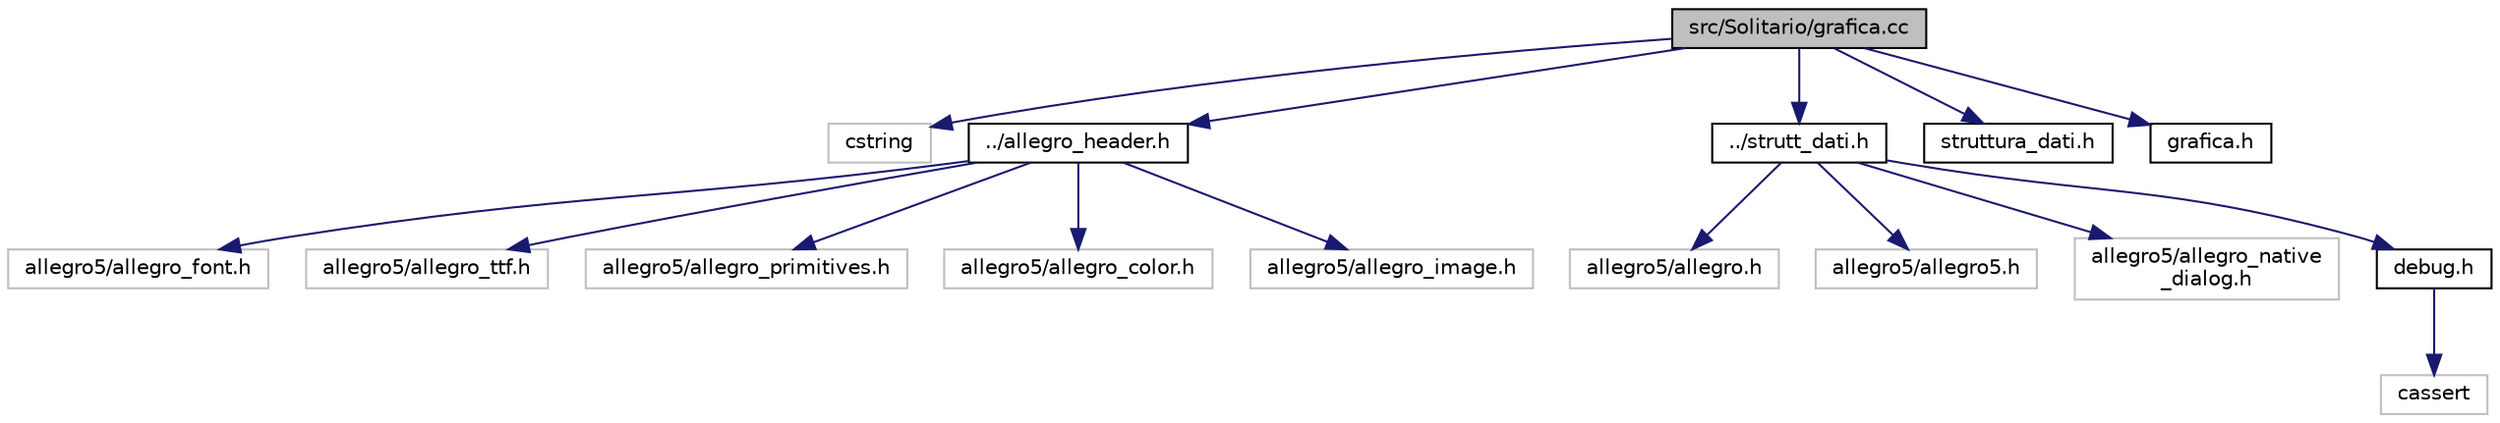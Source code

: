 digraph "src/Solitario/grafica.cc"
{
  edge [fontname="Helvetica",fontsize="10",labelfontname="Helvetica",labelfontsize="10"];
  node [fontname="Helvetica",fontsize="10",shape=record];
  Node1 [label="src/Solitario/grafica.cc",height=0.2,width=0.4,color="black", fillcolor="grey75", style="filled", fontcolor="black"];
  Node1 -> Node2 [color="midnightblue",fontsize="10",style="solid",fontname="Helvetica"];
  Node2 [label="cstring",height=0.2,width=0.4,color="grey75", fillcolor="white", style="filled"];
  Node1 -> Node3 [color="midnightblue",fontsize="10",style="solid",fontname="Helvetica"];
  Node3 [label="../allegro_header.h",height=0.2,width=0.4,color="black", fillcolor="white", style="filled",URL="$allegro__header_8h.html",tooltip="File contenente gli header di Allegro5. "];
  Node3 -> Node4 [color="midnightblue",fontsize="10",style="solid",fontname="Helvetica"];
  Node4 [label="allegro5/allegro_font.h",height=0.2,width=0.4,color="grey75", fillcolor="white", style="filled"];
  Node3 -> Node5 [color="midnightblue",fontsize="10",style="solid",fontname="Helvetica"];
  Node5 [label="allegro5/allegro_ttf.h",height=0.2,width=0.4,color="grey75", fillcolor="white", style="filled"];
  Node3 -> Node6 [color="midnightblue",fontsize="10",style="solid",fontname="Helvetica"];
  Node6 [label="allegro5/allegro_primitives.h",height=0.2,width=0.4,color="grey75", fillcolor="white", style="filled"];
  Node3 -> Node7 [color="midnightblue",fontsize="10",style="solid",fontname="Helvetica"];
  Node7 [label="allegro5/allegro_color.h",height=0.2,width=0.4,color="grey75", fillcolor="white", style="filled"];
  Node3 -> Node8 [color="midnightblue",fontsize="10",style="solid",fontname="Helvetica"];
  Node8 [label="allegro5/allegro_image.h",height=0.2,width=0.4,color="grey75", fillcolor="white", style="filled"];
  Node1 -> Node9 [color="midnightblue",fontsize="10",style="solid",fontname="Helvetica"];
  Node9 [label="../strutt_dati.h",height=0.2,width=0.4,color="black", fillcolor="white", style="filled",URL="$strutt__dati_8h.html",tooltip="Strutture dati, variabili e header/librerie comuni a tutto il programma. "];
  Node9 -> Node10 [color="midnightblue",fontsize="10",style="solid",fontname="Helvetica"];
  Node10 [label="allegro5/allegro.h",height=0.2,width=0.4,color="grey75", fillcolor="white", style="filled"];
  Node9 -> Node11 [color="midnightblue",fontsize="10",style="solid",fontname="Helvetica"];
  Node11 [label="allegro5/allegro5.h",height=0.2,width=0.4,color="grey75", fillcolor="white", style="filled"];
  Node9 -> Node12 [color="midnightblue",fontsize="10",style="solid",fontname="Helvetica"];
  Node12 [label="allegro5/allegro_native\l_dialog.h",height=0.2,width=0.4,color="grey75", fillcolor="white", style="filled"];
  Node9 -> Node13 [color="midnightblue",fontsize="10",style="solid",fontname="Helvetica"];
  Node13 [label="debug.h",height=0.2,width=0.4,color="black", fillcolor="white", style="filled",URL="$debug_8h.html",tooltip="File contenente tutte le direttive al pre-processore comuni a tutto il programma. ..."];
  Node13 -> Node14 [color="midnightblue",fontsize="10",style="solid",fontname="Helvetica"];
  Node14 [label="cassert",height=0.2,width=0.4,color="grey75", fillcolor="white", style="filled"];
  Node1 -> Node15 [color="midnightblue",fontsize="10",style="solid",fontname="Helvetica"];
  Node15 [label="struttura_dati.h",height=0.2,width=0.4,color="black", fillcolor="white", style="filled",URL="$struttura__dati_8h.html"];
  Node1 -> Node16 [color="midnightblue",fontsize="10",style="solid",fontname="Helvetica"];
  Node16 [label="grafica.h",height=0.2,width=0.4,color="black", fillcolor="white", style="filled",URL="$grafica_8h.html"];
}
